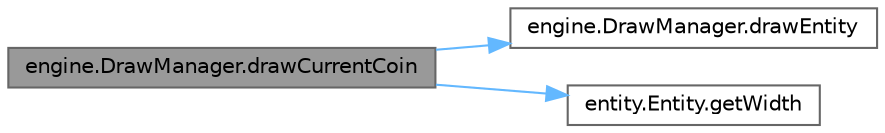 digraph "engine.DrawManager.drawCurrentCoin"
{
 // LATEX_PDF_SIZE
  bgcolor="transparent";
  edge [fontname=Helvetica,fontsize=10,labelfontname=Helvetica,labelfontsize=10];
  node [fontname=Helvetica,fontsize=10,shape=box,height=0.2,width=0.4];
  rankdir="LR";
  Node1 [id="Node000001",label="engine.DrawManager.drawCurrentCoin",height=0.2,width=0.4,color="gray40", fillcolor="grey60", style="filled", fontcolor="black",tooltip="draw current coin."];
  Node1 -> Node2 [id="edge1_Node000001_Node000002",color="steelblue1",style="solid",tooltip=" "];
  Node2 [id="Node000002",label="engine.DrawManager.drawEntity",height=0.2,width=0.4,color="grey40", fillcolor="white", style="filled",URL="$classengine_1_1_draw_manager.html#a3ef1def588c0f283cf6066af12d7ad63",tooltip="Draws an entity, using the apropiate image."];
  Node1 -> Node3 [id="edge2_Node000001_Node000003",color="steelblue1",style="solid",tooltip=" "];
  Node3 [id="Node000003",label="entity.Entity.getWidth",height=0.2,width=0.4,color="grey40", fillcolor="white", style="filled",URL="$classentity_1_1_entity.html#a9eed63b7e9308461e1af62cabcbe0219",tooltip="Getter for the width of the image associated to the entity."];
}
